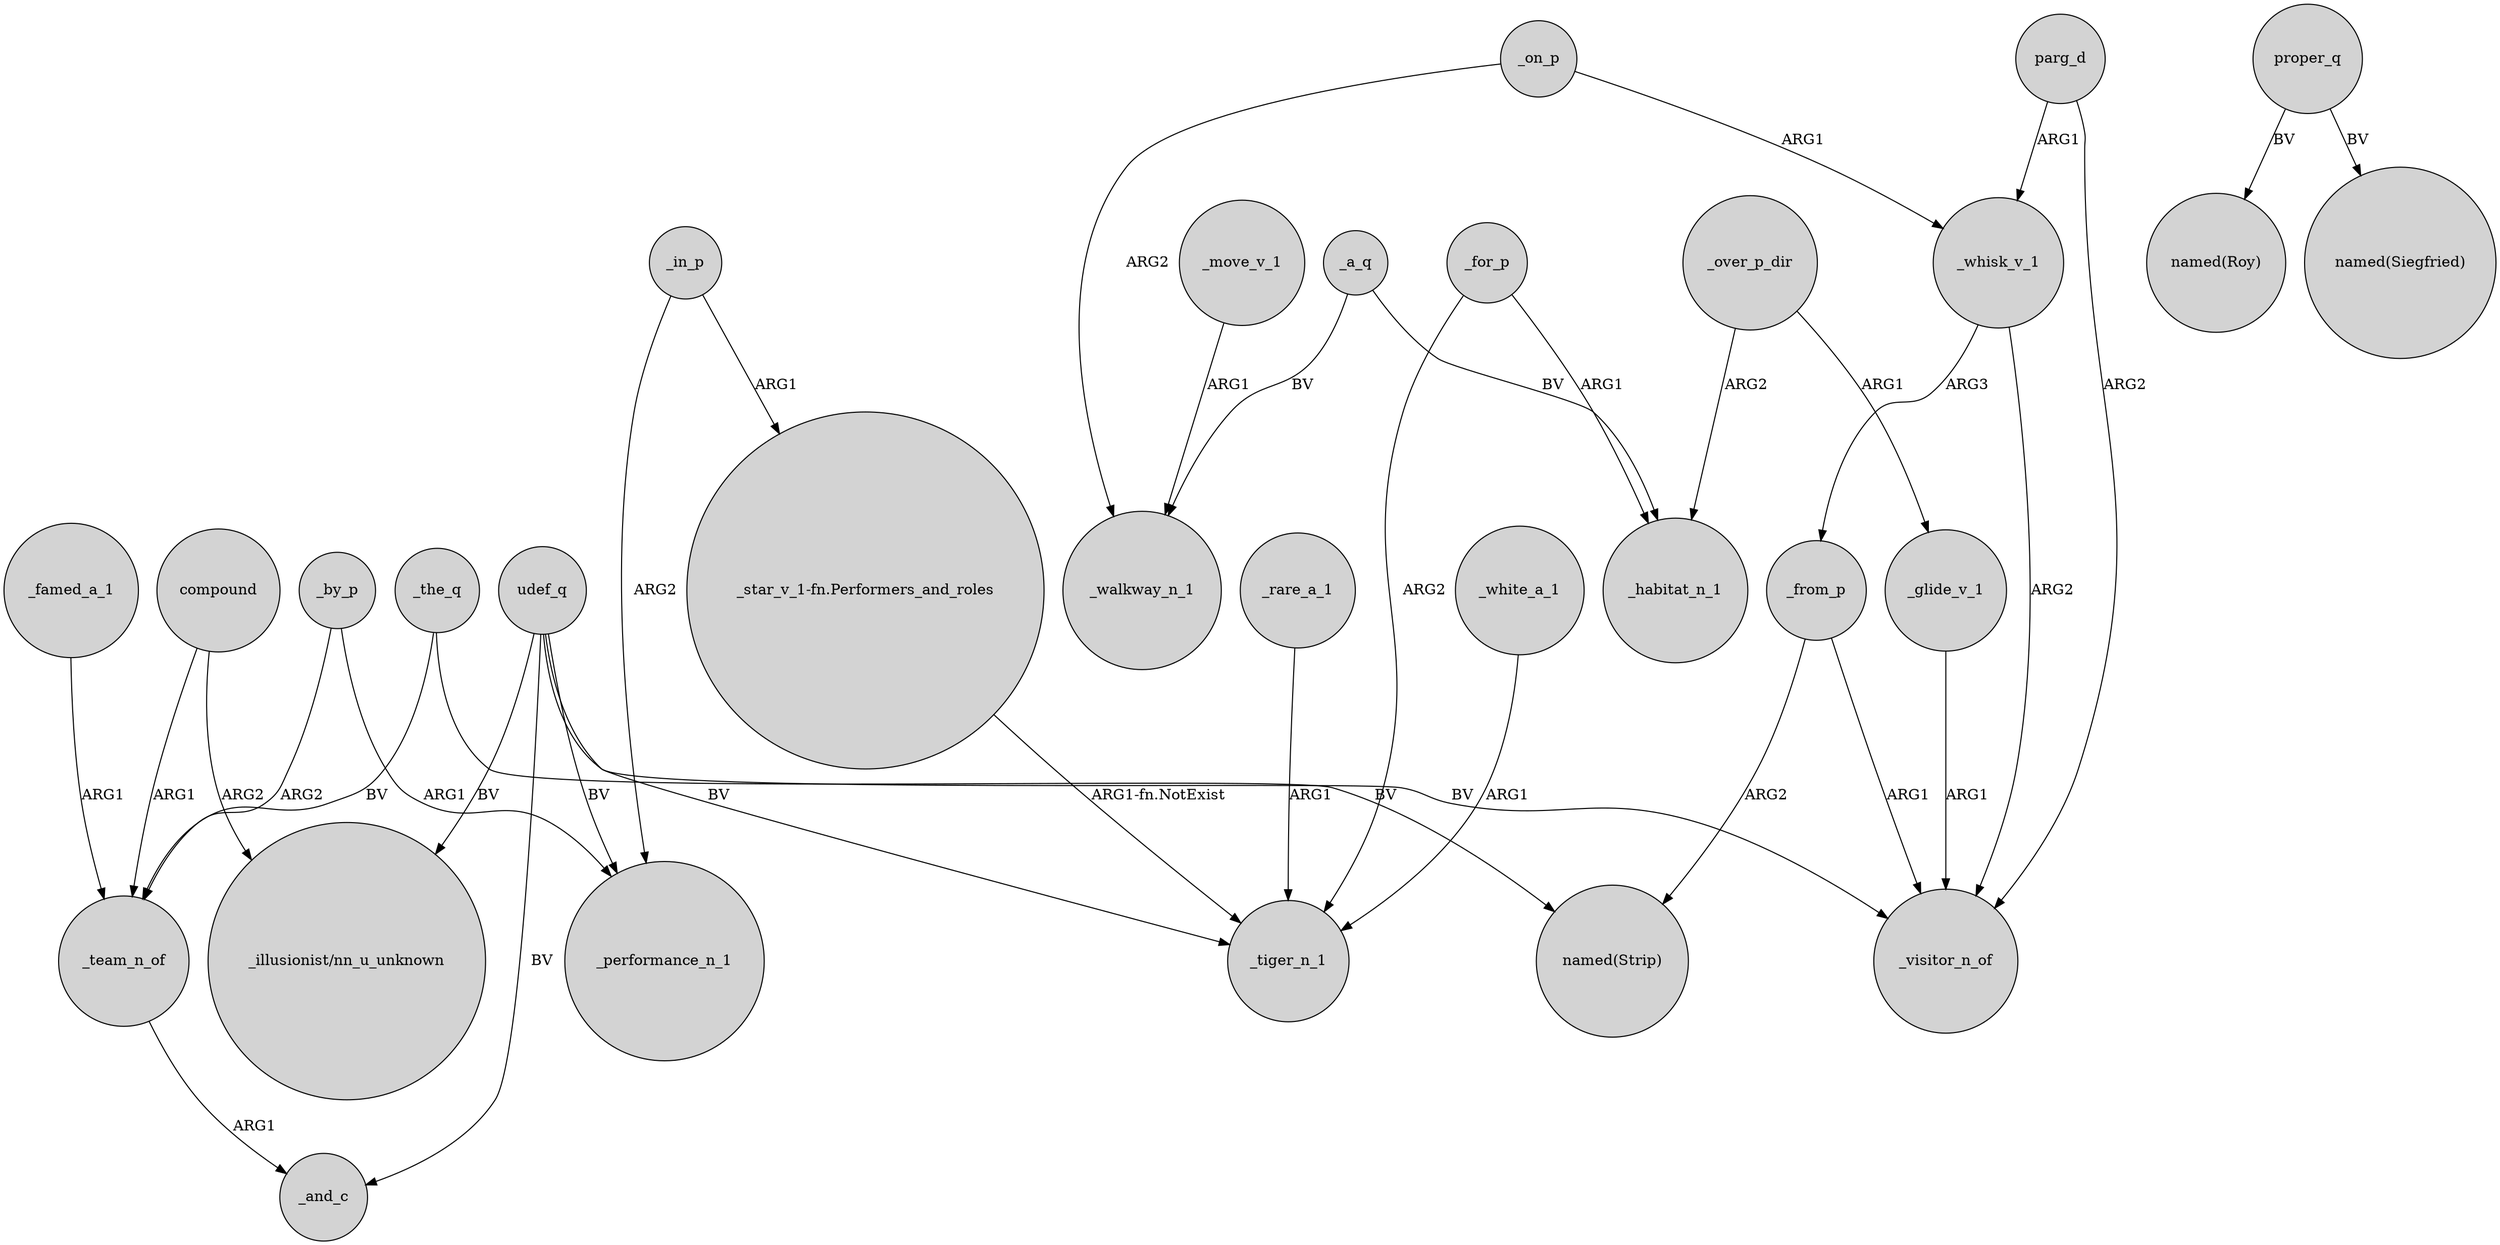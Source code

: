 digraph {
	node [shape=circle style=filled]
	compound -> "_illusionist/nn_u_unknown" [label=ARG2]
	compound -> _team_n_of [label=ARG1]
	udef_q -> _visitor_n_of [label=BV]
	proper_q -> "named(Roy)" [label=BV]
	_whisk_v_1 -> _from_p [label=ARG3]
	_on_p -> _walkway_n_1 [label=ARG2]
	_for_p -> _habitat_n_1 [label=ARG1]
	_on_p -> _whisk_v_1 [label=ARG1]
	udef_q -> _tiger_n_1 [label=BV]
	_from_p -> "named(Strip)" [label=ARG2]
	_by_p -> _team_n_of [label=ARG2]
	_a_q -> _habitat_n_1 [label=BV]
	udef_q -> _performance_n_1 [label=BV]
	udef_q -> "_illusionist/nn_u_unknown" [label=BV]
	_rare_a_1 -> _tiger_n_1 [label=ARG1]
	_white_a_1 -> _tiger_n_1 [label=ARG1]
	_glide_v_1 -> _visitor_n_of [label=ARG1]
	parg_d -> _whisk_v_1 [label=ARG1]
	_by_p -> _performance_n_1 [label=ARG1]
	_in_p -> "_star_v_1-fn.Performers_and_roles" [label=ARG1]
	_move_v_1 -> _walkway_n_1 [label=ARG1]
	_from_p -> _visitor_n_of [label=ARG1]
	_whisk_v_1 -> _visitor_n_of [label=ARG2]
	_the_q -> "named(Strip)" [label=BV]
	"_star_v_1-fn.Performers_and_roles" -> _tiger_n_1 [label="ARG1-fn.NotExist"]
	_famed_a_1 -> _team_n_of [label=ARG1]
	_in_p -> _performance_n_1 [label=ARG2]
	_team_n_of -> _and_c [label=ARG1]
	_the_q -> _team_n_of [label=BV]
	proper_q -> "named(Siegfried)" [label=BV]
	parg_d -> _visitor_n_of [label=ARG2]
	_for_p -> _tiger_n_1 [label=ARG2]
	_over_p_dir -> _habitat_n_1 [label=ARG2]
	udef_q -> _and_c [label=BV]
	_over_p_dir -> _glide_v_1 [label=ARG1]
	_a_q -> _walkway_n_1 [label=BV]
}
